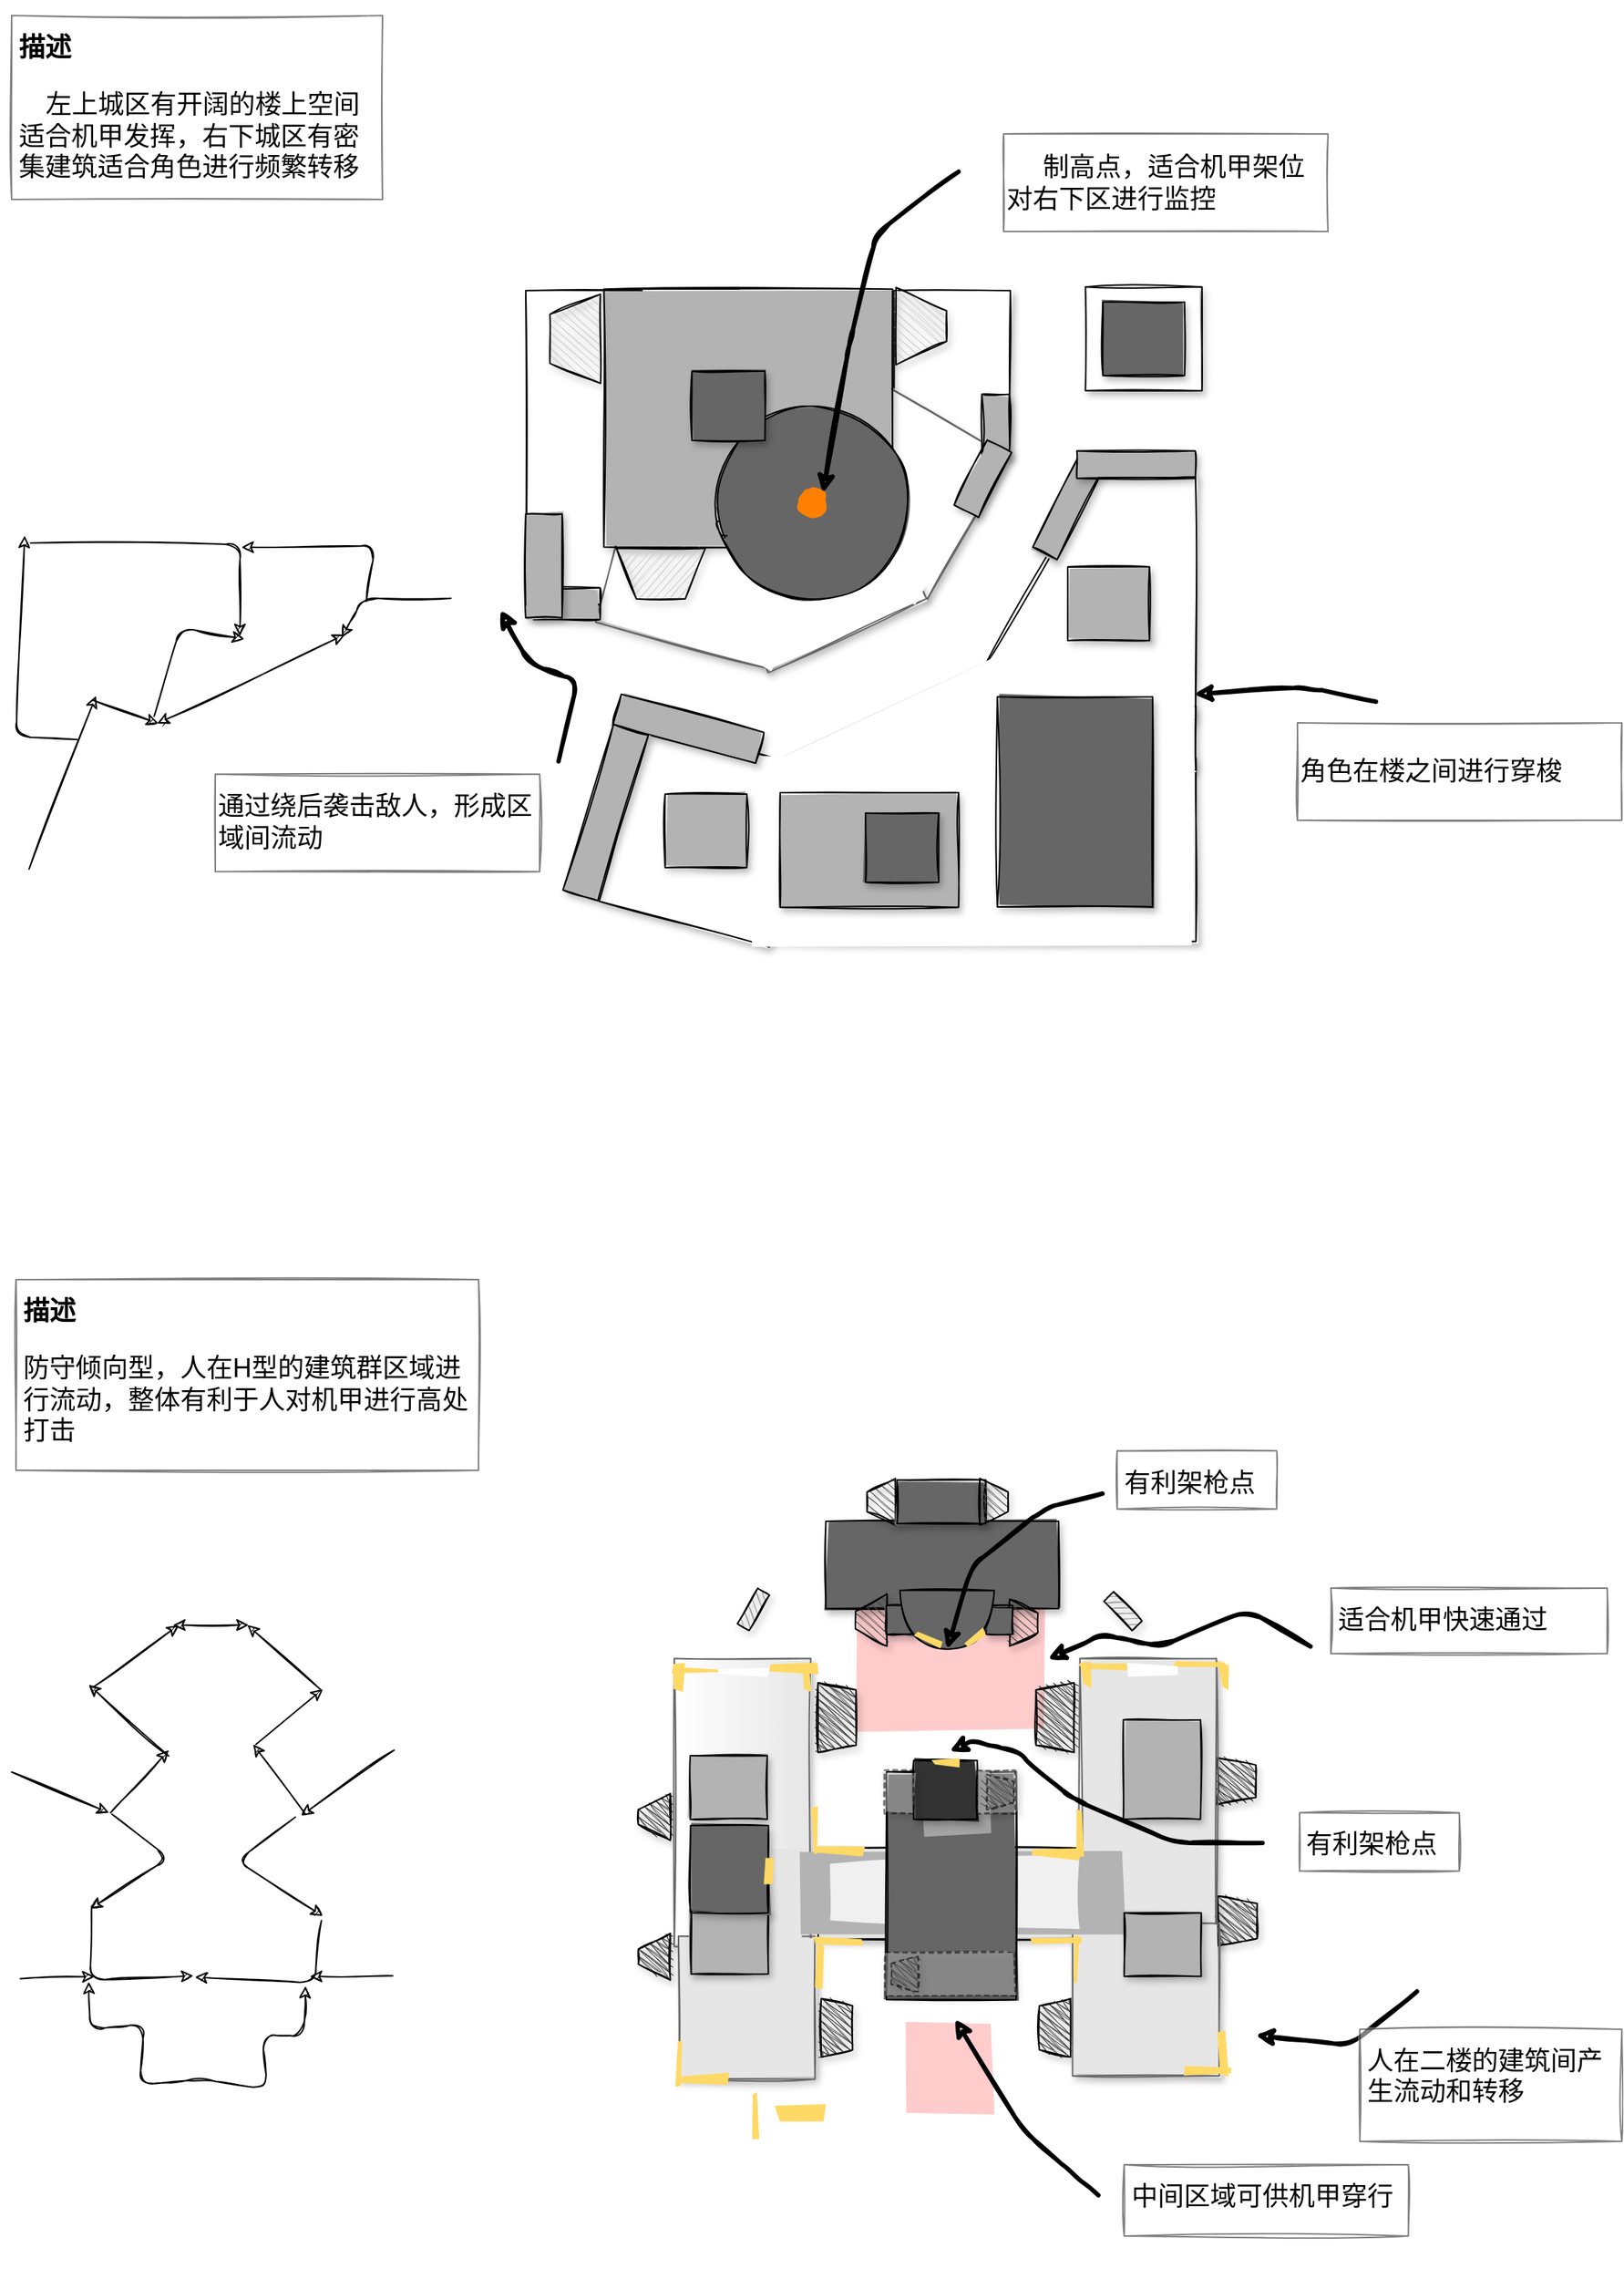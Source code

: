 <mxfile version="13.10.3" type="github">
  <diagram id="YS42bM3Eltd74zi2VStV" name="Page-1">
    <mxGraphModel dx="85" dy="485" grid="1" gridSize="10" guides="1" tooltips="1" connect="1" arrows="1" fold="1" page="1" pageScale="1" pageWidth="850" pageHeight="1100" math="0" shadow="0">
      <root>
        <mxCell id="0" />
        <mxCell id="1" parent="0" />
        <mxCell id="YBGo64Y5beXKpG9SH2Ju-1" value="" style="rounded=0;whiteSpace=wrap;html=1;shadow=1;sketch=1;" parent="1" vertex="1">
          <mxGeometry x="2053.43" y="423.65" width="80" height="216" as="geometry" />
        </mxCell>
        <mxCell id="YBGo64Y5beXKpG9SH2Ju-2" value="" style="rounded=0;whiteSpace=wrap;html=1;shadow=1;sketch=1;" parent="1" vertex="1">
          <mxGeometry x="2306.63" y="423.65" width="80" height="113.75" as="geometry" />
        </mxCell>
        <mxCell id="YBGo64Y5beXKpG9SH2Ju-3" value="" style="rounded=0;whiteSpace=wrap;html=1;shadow=1;sketch=1;rotation=15;strokeColor=#666666;" parent="1" vertex="1">
          <mxGeometry x="2111.48" y="575.97" width="123.86" height="93" as="geometry" />
        </mxCell>
        <mxCell id="YBGo64Y5beXKpG9SH2Ju-4" value="" style="rounded=0;whiteSpace=wrap;html=1;shadow=1;sketch=1;rotation=-60;strokeColor=#666666;" parent="1" vertex="1">
          <mxGeometry x="2254.61" y="505.16" width="112.2" height="108.72" as="geometry" />
        </mxCell>
        <mxCell id="YBGo64Y5beXKpG9SH2Ju-5" value="" style="rounded=0;whiteSpace=wrap;html=1;shadow=1;sketch=1;rotation=-25;strokeColor=#666666;" parent="1" vertex="1">
          <mxGeometry x="2206.07" y="622.57" width="120" height="40" as="geometry" />
        </mxCell>
        <mxCell id="YBGo64Y5beXKpG9SH2Ju-6" value="" style="rounded=0;whiteSpace=wrap;html=1;shadow=0;sketch=1;rotation=-60;strokeColor=none;" parent="1" vertex="1">
          <mxGeometry x="2286.31" y="578.1" width="38.89" height="58.52" as="geometry" />
        </mxCell>
        <mxCell id="YBGo64Y5beXKpG9SH2Ju-7" value="" style="rounded=0;whiteSpace=wrap;html=1;shadow=0;sketch=1;rotation=-60;strokeColor=none;" parent="1" vertex="1">
          <mxGeometry x="2184.63" y="615.88" width="58" height="58.52" as="geometry" />
        </mxCell>
        <mxCell id="YBGo64Y5beXKpG9SH2Ju-8" value="" style="group;rotation=-90;" parent="1" vertex="1" connectable="0">
          <mxGeometry x="2165.57" y="516.65" width="151.62" height="144" as="geometry" />
        </mxCell>
        <mxCell id="YBGo64Y5beXKpG9SH2Ju-9" value="" style="rounded=0;whiteSpace=wrap;html=1;shadow=1;sketch=1;fillStyle=solid;rotation=-90;fillColor=#B3B3B3;" parent="YBGo64Y5beXKpG9SH2Ju-8" vertex="1">
          <mxGeometry x="-47.73" y="-104.65" width="177.14" height="198.48" as="geometry" />
        </mxCell>
        <mxCell id="YBGo64Y5beXKpG9SH2Ju-10" value="" style="ellipse;whiteSpace=wrap;html=1;aspect=fixed;shadow=0;sketch=1;strokeColor=#000000;gradientColor=none;rotation=-90;fillColor=#666666;fillStyle=solid;" parent="YBGo64Y5beXKpG9SH2Ju-8" vertex="1">
          <mxGeometry x="18.7" y="-13.25" width="132.92" height="132.92" as="geometry" />
        </mxCell>
        <mxCell id="YBGo64Y5beXKpG9SH2Ju-11" value="" style="ellipse;whiteSpace=wrap;html=1;aspect=fixed;rounded=0;shadow=0;sketch=1;strokeWidth=1;strokeColor=none;fillColor=#FF8000;fillStyle=solid;" parent="YBGo64Y5beXKpG9SH2Ju-8" vertex="1">
          <mxGeometry x="75.16" y="43.21" width="20" height="20" as="geometry" />
        </mxCell>
        <mxCell id="YBGo64Y5beXKpG9SH2Ju-12" value="" style="rounded=0;whiteSpace=wrap;html=1;shadow=0;glass=0;sketch=1;strokeColor=#000000;fillColor=#ffffff;gradientColor=none;rotation=120;" parent="1" vertex="1">
          <mxGeometry x="2357.9" y="601.98" width="157.75" height="74.39" as="geometry" />
        </mxCell>
        <mxCell id="YBGo64Y5beXKpG9SH2Ju-13" value="" style="rounded=0;whiteSpace=wrap;html=1;shadow=0;glass=0;sketch=1;strokeColor=#000000;fillColor=#ffffff;gradientColor=none;rotation=-205;" parent="1" vertex="1">
          <mxGeometry x="2226.93" y="706.89" width="176.24" height="40.72" as="geometry" />
        </mxCell>
        <mxCell id="YBGo64Y5beXKpG9SH2Ju-14" value="" style="rounded=0;whiteSpace=wrap;html=1;shadow=1;sketch=1;rotation=105;" parent="1" vertex="1">
          <mxGeometry x="2115.69" y="737.46" width="126" height="121" as="geometry" />
        </mxCell>
        <mxCell id="YBGo64Y5beXKpG9SH2Ju-15" value="" style="rounded=0;whiteSpace=wrap;html=1;shadow=1;sketch=1;rotation=90;" parent="1" vertex="1">
          <mxGeometry x="2303.86" y="660.43" width="126" height="294.72" as="geometry" />
        </mxCell>
        <mxCell id="YBGo64Y5beXKpG9SH2Ju-16" value="" style="rounded=0;whiteSpace=wrap;html=1;shadow=1;sketch=1;rotation=90;" parent="1" vertex="1">
          <mxGeometry x="2391.73" y="630.45" width="43.96" height="201" as="geometry" />
        </mxCell>
        <mxCell id="YBGo64Y5beXKpG9SH2Ju-17" value="" style="rounded=0;whiteSpace=wrap;html=1;shadow=1;sketch=1;rotation=90;" parent="1" vertex="1">
          <mxGeometry x="2397.91" y="602.57" width="166.96" height="65" as="geometry" />
        </mxCell>
        <mxCell id="YBGo64Y5beXKpG9SH2Ju-18" value="" style="rounded=0;whiteSpace=wrap;html=1;shadow=1;sketch=1;rotation=90;" parent="1" vertex="1">
          <mxGeometry x="2412.41" y="638.17" width="71.25" height="80.15" as="geometry" />
        </mxCell>
        <mxCell id="YBGo64Y5beXKpG9SH2Ju-19" value="" style="shape=trapezoid;perimeter=trapezoidPerimeter;whiteSpace=wrap;html=1;fixedSize=1;strokeWidth=1;sketch=1;shadow=1;rotation=90;fillStyle=auto;size=15.949;fillColor=#CCCCCC;" parent="1" vertex="1">
          <mxGeometry x="2298.87" y="430.65" width="53.06" height="34.74" as="geometry" />
        </mxCell>
        <mxCell id="YBGo64Y5beXKpG9SH2Ju-20" value="" style="shape=trapezoid;perimeter=trapezoidPerimeter;whiteSpace=wrap;html=1;fixedSize=1;strokeWidth=1;sketch=1;shadow=1;rotation=-180;fillStyle=auto;size=13.797;fillColor=#CCCCCC;" parent="1" vertex="1">
          <mxGeometry x="2115.74" y="600.65" width="61.19" height="34.74" as="geometry" />
        </mxCell>
        <mxCell id="YBGo64Y5beXKpG9SH2Ju-21" value="" style="rounded=0;whiteSpace=wrap;html=1;shadow=1;sketch=1;rotation=90;" parent="1" vertex="1">
          <mxGeometry x="2442.68" y="416.65" width="71.25" height="80.15" as="geometry" />
        </mxCell>
        <mxCell id="YBGo64Y5beXKpG9SH2Ju-22" value="" style="rounded=0;whiteSpace=wrap;html=1;shadow=0;sketch=1;rotation=90;strokeColor=none;" parent="1" vertex="1">
          <mxGeometry x="2295.26" y="658.75" width="129.92" height="298.65" as="geometry" />
        </mxCell>
        <mxCell id="YBGo64Y5beXKpG9SH2Ju-23" value="" style="rounded=0;whiteSpace=wrap;html=1;shadow=0;sketch=1;rotation=-180;strokeColor=none;" parent="1" vertex="1">
          <mxGeometry x="2444.91" y="552.66" width="67.94" height="300.82" as="geometry" />
        </mxCell>
        <mxCell id="YBGo64Y5beXKpG9SH2Ju-24" value="" style="rounded=0;whiteSpace=wrap;html=1;shadow=0;sketch=1;rotation=-115;strokeColor=none;" parent="1" vertex="1">
          <mxGeometry x="2312.17" y="607.91" width="67.94" height="240" as="geometry" />
        </mxCell>
        <mxCell id="YBGo64Y5beXKpG9SH2Ju-25" value="" style="rounded=0;whiteSpace=wrap;html=1;shadow=0;sketch=1;rotation=-145;strokeColor=none;" parent="1" vertex="1">
          <mxGeometry x="2381.97" y="626.32" width="67.68" height="96.83" as="geometry" />
        </mxCell>
        <mxCell id="YBGo64Y5beXKpG9SH2Ju-26" value="" style="rounded=0;whiteSpace=wrap;html=1;shadow=1;sketch=1;rotation=90;fillColor=#666666;fillStyle=solid;" parent="1" vertex="1">
          <mxGeometry x="2453.02" y="428.65" width="50.57" height="56.15" as="geometry" />
        </mxCell>
        <mxCell id="YBGo64Y5beXKpG9SH2Ju-27" value="" style="rounded=0;whiteSpace=wrap;html=1;shadow=1;sketch=1;rotation=90;fillColor=#666666;fillStyle=solid;" parent="1" vertex="1">
          <mxGeometry x="2358.83" y="721.47" width="144.41" height="106.69" as="geometry" />
        </mxCell>
        <mxCell id="YBGo64Y5beXKpG9SH2Ju-28" value="" style="rounded=0;whiteSpace=wrap;html=1;shadow=1;sketch=1;rotation=90;fillStyle=solid;fillColor=#B3B3B3;" parent="1" vertex="1">
          <mxGeometry x="2250.34" y="746.56" width="78.75" height="122.69" as="geometry" />
        </mxCell>
        <mxCell id="YBGo64Y5beXKpG9SH2Ju-29" value="" style="rounded=0;whiteSpace=wrap;html=1;shadow=1;sketch=1;rotation=90;fillStyle=solid;fillColor=#B3B3B3;" parent="1" vertex="1">
          <mxGeometry x="2428.89" y="610.6" width="50.57" height="56.15" as="geometry" />
        </mxCell>
        <mxCell id="YBGo64Y5beXKpG9SH2Ju-30" value="" style="rounded=0;whiteSpace=wrap;html=1;shadow=1;sketch=1;rotation=90;fillStyle=solid;fillColor=#B3B3B3;" parent="1" vertex="1">
          <mxGeometry x="2152.07" y="766.65" width="50.57" height="56.15" as="geometry" />
        </mxCell>
        <mxCell id="YBGo64Y5beXKpG9SH2Ju-31" value="" style="rounded=0;whiteSpace=wrap;html=1;shadow=1;sketch=1;rotation=90;fillColor=#666666;fillStyle=solid;" parent="1" vertex="1">
          <mxGeometry x="2288.43" y="781.2" width="47.59" height="50.25" as="geometry" />
        </mxCell>
        <mxCell id="YBGo64Y5beXKpG9SH2Ju-32" value="&lt;h1&gt;&lt;font style=&quot;font-size: 18px&quot;&gt;描述&lt;/font&gt;&lt;/h1&gt;&lt;p&gt;&amp;nbsp; &amp;nbsp; &lt;font style=&quot;font-size: 18px&quot;&gt;&amp;nbsp;左上城区有开阔的楼上空间适合机甲发挥，右下城区有密集建筑适合角色进行频繁转移&lt;/font&gt;&lt;/p&gt;" style="text;html=1;spacing=5;spacingTop=-20;whiteSpace=wrap;overflow=hidden;rounded=0;shadow=0;sketch=1;opacity=50;fillColor=#ffffff;strokeColor=#000000;" parent="1" vertex="1">
          <mxGeometry x="1700" y="234.61" width="255" height="126.39" as="geometry" />
        </mxCell>
        <mxCell id="YBGo64Y5beXKpG9SH2Ju-33" value="" style="rounded=0;whiteSpace=wrap;html=1;shadow=1;sketch=1;rotation=90;fillColor=#666666;fillStyle=solid;" parent="1" vertex="1">
          <mxGeometry x="2169.04" y="477.63" width="47.59" height="50.25" as="geometry" />
        </mxCell>
        <mxCell id="YBGo64Y5beXKpG9SH2Ju-34" value="" style="rounded=0;whiteSpace=wrap;html=1;shadow=1;sketch=1;rotation=105;fillStyle=solid;fillColor=#B3B3B3;" parent="1" vertex="1">
          <mxGeometry x="2154.4" y="673.82" width="21.82" height="101.48" as="geometry" />
        </mxCell>
        <mxCell id="YBGo64Y5beXKpG9SH2Ju-35" value="" style="rounded=0;whiteSpace=wrap;html=1;shadow=1;sketch=1;rotation=-163;fillStyle=solid;fillColor=#B3B3B3;" parent="1" vertex="1">
          <mxGeometry x="2095.84" y="722.74" width="25.07" height="118.92" as="geometry" />
        </mxCell>
        <mxCell id="YBGo64Y5beXKpG9SH2Ju-36" value="" style="rounded=0;whiteSpace=wrap;html=1;shadow=1;sketch=1;rotation=-153;fillStyle=solid;fillColor=#B3B3B3;" parent="1" vertex="1">
          <mxGeometry x="2416.87" y="538.06" width="18.82" height="69.85" as="geometry" />
        </mxCell>
        <mxCell id="YBGo64Y5beXKpG9SH2Ju-37" value="" style="rounded=0;whiteSpace=wrap;html=1;shadow=1;sketch=1;rotation=-90;fillStyle=solid;fillColor=#B3B3B3;" parent="1" vertex="1">
          <mxGeometry x="2463.64" y="502.48" width="18.82" height="81.4" as="geometry" />
        </mxCell>
        <mxCell id="YBGo64Y5beXKpG9SH2Ju-38" value="" style="rounded=0;whiteSpace=wrap;html=1;shadow=1;sketch=1;rotation=-180;fillStyle=solid;fillColor=#B3B3B3;" parent="1" vertex="1">
          <mxGeometry x="2367.03" y="494.75" width="18.82" height="42.65" as="geometry" />
        </mxCell>
        <mxCell id="YBGo64Y5beXKpG9SH2Ju-39" value="" style="rounded=0;whiteSpace=wrap;html=1;shadow=1;sketch=1;rotation=-153;fillStyle=solid;fillColor=#B3B3B3;" parent="1" vertex="1">
          <mxGeometry x="2358.36" y="527.88" width="18.82" height="50" as="geometry" />
        </mxCell>
        <mxCell id="YBGo64Y5beXKpG9SH2Ju-40" value="" style="rounded=0;whiteSpace=wrap;html=1;shadow=1;sketch=1;rotation=90;fillStyle=solid;fillColor=#B3B3B3;" parent="1" vertex="1">
          <mxGeometry x="2070.8" y="615.77" width="21.82" height="45.81" as="geometry" />
        </mxCell>
        <mxCell id="YBGo64Y5beXKpG9SH2Ju-41" value="" style="rounded=0;whiteSpace=wrap;html=1;shadow=1;sketch=1;rotation=-180;fillStyle=solid;fillColor=#B3B3B3;" parent="1" vertex="1">
          <mxGeometry x="2053.43" y="577.07" width="25.07" height="71.29" as="geometry" />
        </mxCell>
        <mxCell id="YBGo64Y5beXKpG9SH2Ju-42" value="" style="shape=trapezoid;perimeter=trapezoidPerimeter;whiteSpace=wrap;html=1;fixedSize=1;strokeWidth=1;sketch=1;shadow=1;rotation=-90;fillStyle=auto;size=13.797;fillColor=#CCCCCC;" parent="1" vertex="1">
          <mxGeometry x="2056.87" y="439.35" width="61.19" height="34.74" as="geometry" />
        </mxCell>
        <mxCell id="YBGo64Y5beXKpG9SH2Ju-43" value="" style="endArrow=classic;html=1;shadow=0;sketch=1;" parent="1" edge="1">
          <mxGeometry width="50" height="50" relative="1" as="geometry">
            <mxPoint x="1712" y="821.0" as="sourcePoint" />
            <mxPoint x="1758" y="702" as="targetPoint" />
          </mxGeometry>
        </mxCell>
        <mxCell id="YBGo64Y5beXKpG9SH2Ju-44" value="" style="endArrow=classic;html=1;shadow=0;sketch=1;" parent="1" edge="1">
          <mxGeometry width="50" height="50" relative="1" as="geometry">
            <mxPoint x="1756" y="705" as="sourcePoint" />
            <mxPoint x="1801" y="721.0" as="targetPoint" />
          </mxGeometry>
        </mxCell>
        <mxCell id="YBGo64Y5beXKpG9SH2Ju-45" value="" style="endArrow=classic;html=1;shadow=0;sketch=1;" parent="1" edge="1">
          <mxGeometry width="50" height="50" relative="1" as="geometry">
            <mxPoint x="1798" y="716.0" as="sourcePoint" />
            <mxPoint x="1860" y="663.0" as="targetPoint" />
            <Array as="points">
              <mxPoint x="1816" y="655" />
            </Array>
          </mxGeometry>
        </mxCell>
        <mxCell id="YBGo64Y5beXKpG9SH2Ju-46" value="" style="endArrow=classic;html=1;shadow=0;sketch=1;" parent="1" edge="1">
          <mxGeometry width="50" height="50" relative="1" as="geometry">
            <mxPoint x="1745" y="732" as="sourcePoint" />
            <mxPoint x="1709" y="592" as="targetPoint" />
            <Array as="points">
              <mxPoint x="1703" y="730" />
            </Array>
          </mxGeometry>
        </mxCell>
        <mxCell id="YBGo64Y5beXKpG9SH2Ju-47" value="" style="endArrow=classic;html=1;shadow=0;sketch=1;" parent="1" edge="1">
          <mxGeometry width="50" height="50" relative="1" as="geometry">
            <mxPoint x="1713" y="597" as="sourcePoint" />
            <mxPoint x="1857" y="661.0" as="targetPoint" />
            <Array as="points">
              <mxPoint x="1857" y="598" />
            </Array>
          </mxGeometry>
        </mxCell>
        <mxCell id="YBGo64Y5beXKpG9SH2Ju-48" value="" style="endArrow=classic;startArrow=classic;html=1;shadow=0;sketch=1;" parent="1" edge="1">
          <mxGeometry width="50" height="50" relative="1" as="geometry">
            <mxPoint x="1800" y="721.0" as="sourcePoint" />
            <mxPoint x="1929" y="660" as="targetPoint" />
          </mxGeometry>
        </mxCell>
        <mxCell id="YBGo64Y5beXKpG9SH2Ju-49" value="" style="endArrow=classic;html=1;shadow=0;sketch=1;" parent="1" edge="1">
          <mxGeometry width="50" height="50" relative="1" as="geometry">
            <mxPoint x="2002" y="635" as="sourcePoint" />
            <mxPoint x="1927" y="662" as="targetPoint" />
            <Array as="points">
              <mxPoint x="1942" y="635" />
            </Array>
          </mxGeometry>
        </mxCell>
        <mxCell id="YBGo64Y5beXKpG9SH2Ju-50" value="" style="endArrow=classic;html=1;shadow=0;sketch=1;" parent="1" edge="1">
          <mxGeometry width="50" height="50" relative="1" as="geometry">
            <mxPoint x="1944" y="637" as="sourcePoint" />
            <mxPoint x="1858" y="600" as="targetPoint" />
            <Array as="points">
              <mxPoint x="1950" y="599" />
            </Array>
          </mxGeometry>
        </mxCell>
        <mxCell id="YBGo64Y5beXKpG9SH2Ju-51" value="&lt;h1&gt;&lt;font style=&quot;font-size: 18px&quot;&gt;描述&lt;/font&gt;&amp;nbsp;&lt;font style=&quot;font-weight: normal ; font-size: 18px&quot;&gt;&amp;nbsp; &amp;nbsp;&amp;nbsp;&lt;/font&gt;&lt;/h1&gt;&lt;font style=&quot;font-size: 18px&quot;&gt;防守倾向型，人在H型的建筑群区域进行流动，整体有利于人对机甲进行高处打击&lt;/font&gt;" style="text;html=1;spacing=5;spacingTop=-20;whiteSpace=wrap;overflow=hidden;rounded=0;shadow=0;sketch=1;opacity=50;fillColor=#ffffff;strokeColor=#000000;" parent="1" vertex="1">
          <mxGeometry x="1703" y="1103" width="318" height="131" as="geometry" />
        </mxCell>
        <mxCell id="YBGo64Y5beXKpG9SH2Ju-52" value="" style="group" parent="1" vertex="1" connectable="0">
          <mxGeometry x="2040.27" y="1180" width="655" height="608" as="geometry" />
        </mxCell>
        <mxCell id="YBGo64Y5beXKpG9SH2Ju-54" value="" style="group;rotation=-180;" parent="YBGo64Y5beXKpG9SH2Ju-52" vertex="1" connectable="0">
          <mxGeometry x="99.516" y="0.634" width="471.21" height="522.016" as="geometry" />
        </mxCell>
        <mxCell id="YBGo64Y5beXKpG9SH2Ju-55" value="" style="rounded=0;whiteSpace=wrap;html=1;shadow=0;sketch=1;strokeWidth=1;fillColor=#FFFFFF;strokeColor=none;opacity=80;" parent="YBGo64Y5beXKpG9SH2Ju-54" vertex="1">
          <mxGeometry x="181.507" y="245.658" width="54.452" height="184.635" as="geometry" />
        </mxCell>
        <mxCell id="YBGo64Y5beXKpG9SH2Ju-56" value="" style="whiteSpace=wrap;html=1;aspect=fixed;rounded=0;shadow=0;sketch=1;strokeWidth=1;opacity=50;fillStyle=solid;strokeColor=none;fillColor=#FF9999;" parent="YBGo64Y5beXKpG9SH2Ju-54" vertex="1">
          <mxGeometry x="140.107" y="100.141" width="131.566" height="131.566" as="geometry" />
        </mxCell>
        <mxCell id="YBGo64Y5beXKpG9SH2Ju-63" value="" style="whiteSpace=wrap;html=1;aspect=fixed;rounded=0;shadow=0;sketch=1;strokeWidth=1;opacity=50;fillStyle=solid;strokeColor=none;fillColor=#FF9999;" parent="YBGo64Y5beXKpG9SH2Ju-54" vertex="1">
          <mxGeometry x="174.165" y="433.422" width="60.483" height="60.483" as="geometry" />
        </mxCell>
        <mxCell id="YBGo64Y5beXKpG9SH2Ju-64" value="" style="shape=trapezoid;perimeter=trapezoidPerimeter;whiteSpace=wrap;html=1;fixedSize=1;strokeWidth=1;sketch=1;shadow=1;rotation=-90;fillStyle=zigzag;size=4.945;fillColor=#333333;" parent="YBGo64Y5beXKpG9SH2Ju-54" vertex="1">
          <mxGeometry x="257.493" y="425.599" width="40.113" height="21.499" as="geometry" />
        </mxCell>
        <mxCell id="YBGo64Y5beXKpG9SH2Ju-65" value="" style="shape=trapezoid;perimeter=trapezoidPerimeter;whiteSpace=wrap;html=1;fixedSize=1;strokeWidth=1;sketch=1;shadow=1;rotation=90;fillStyle=zigzag;size=4.945;fillColor=#333333;" parent="YBGo64Y5beXKpG9SH2Ju-54" vertex="1">
          <mxGeometry x="103.707" y="210.092" width="47.901" height="26.193" as="geometry" />
        </mxCell>
        <mxCell id="YBGo64Y5beXKpG9SH2Ju-66" value="" style="shape=trapezoid;perimeter=trapezoidPerimeter;whiteSpace=wrap;html=1;fixedSize=1;strokeWidth=1;sketch=1;shadow=1;rotation=-90;fillStyle=zigzag;size=4.945;fillColor=#333333;" parent="YBGo64Y5beXKpG9SH2Ju-54" vertex="1">
          <mxGeometry x="253.599" y="210.092" width="47.901" height="26.193" as="geometry" />
        </mxCell>
        <mxCell id="YBGo64Y5beXKpG9SH2Ju-67" value="" style="shape=trapezoid;perimeter=trapezoidPerimeter;whiteSpace=wrap;html=1;fixedSize=1;strokeWidth=1;sketch=1;shadow=1;rotation=90;fillStyle=zigzag;size=4.945;fillColor=#333333;" parent="YBGo64Y5beXKpG9SH2Ju-54" vertex="1">
          <mxGeometry x="107.568" y="425.599" width="40.163" height="21.499" as="geometry" />
        </mxCell>
        <mxCell id="YBGo64Y5beXKpG9SH2Ju-70" value="" style="endArrow=classic;html=1;sketch=1;strokeWidth=3;" parent="YBGo64Y5beXKpG9SH2Ju-54" edge="1">
          <mxGeometry width="50" height="50" relative="1" as="geometry">
            <mxPoint x="526.384" y="411.366" as="sourcePoint" />
            <mxPoint x="415.384" y="441.366" as="targetPoint" />
            <Array as="points">
              <mxPoint x="480.384" y="448.366" />
            </Array>
          </mxGeometry>
        </mxCell>
        <mxCell id="P_vG4XGJFDCKaaJLP0IA-5" value="" style="rounded=0;whiteSpace=wrap;html=1;sketch=1;fillStyle=solid;shadow=1;strokeWidth=1;fillColor=#666666;" parent="YBGo64Y5beXKpG9SH2Ju-54" vertex="1">
          <mxGeometry x="120" y="88.37" width="160" height="60" as="geometry" />
        </mxCell>
        <mxCell id="P_vG4XGJFDCKaaJLP0IA-6" value="" style="shape=trapezoid;perimeter=trapezoidPerimeter;whiteSpace=wrap;html=1;fixedSize=1;shadow=1;sketch=1;strokeWidth=1;fillColor=#4D4D4D;fillStyle=hachure;rotation=-90;size=9.374;" parent="YBGo64Y5beXKpG9SH2Ju-54" vertex="1">
          <mxGeometry x="141.98" y="65.37" width="32.12" height="19.47" as="geometry" />
        </mxCell>
        <mxCell id="P_vG4XGJFDCKaaJLP0IA-7" value="" style="rounded=0;whiteSpace=wrap;html=1;sketch=1;fillStyle=solid;shadow=1;strokeWidth=1;fillColor=#666666;" parent="YBGo64Y5beXKpG9SH2Ju-54" vertex="1">
          <mxGeometry x="168.98" y="60" width="61.02" height="30" as="geometry" />
        </mxCell>
        <mxCell id="P_vG4XGJFDCKaaJLP0IA-8" value="" style="shape=trapezoid;perimeter=trapezoidPerimeter;whiteSpace=wrap;html=1;fixedSize=1;shadow=1;sketch=1;strokeWidth=1;fillColor=#4D4D4D;fillStyle=hachure;rotation=90;size=9.374;" parent="YBGo64Y5beXKpG9SH2Ju-54" vertex="1">
          <mxGeometry x="219.54" y="65.26" width="32.12" height="19.47" as="geometry" />
        </mxCell>
        <mxCell id="P_vG4XGJFDCKaaJLP0IA-9" value="" style="shape=trapezoid;perimeter=trapezoidPerimeter;whiteSpace=wrap;html=1;fixedSize=1;shadow=1;sketch=1;strokeWidth=1;fillColor=#4D4D4D;fillStyle=hachure;rotation=-90;size=11.874;" parent="YBGo64Y5beXKpG9SH2Ju-54" vertex="1">
          <mxGeometry x="133.3" y="145.41" width="35.89" height="21.63" as="geometry" />
        </mxCell>
        <mxCell id="P_vG4XGJFDCKaaJLP0IA-10" value="" style="shape=trapezoid;perimeter=trapezoidPerimeter;whiteSpace=wrap;html=1;fixedSize=1;shadow=1;sketch=1;strokeWidth=1;fillColor=#4D4D4D;fillStyle=hachure;rotation=90;size=9.374;" parent="YBGo64Y5beXKpG9SH2Ju-54" vertex="1">
          <mxGeometry x="240.0" y="148.37" width="32.12" height="19.47" as="geometry" />
        </mxCell>
        <mxCell id="P_vG4XGJFDCKaaJLP0IA-11" value="" style="rounded=0;whiteSpace=wrap;html=1;sketch=1;fillStyle=solid;shadow=1;strokeWidth=1;fillColor=#666666;" parent="YBGo64Y5beXKpG9SH2Ju-54" vertex="1">
          <mxGeometry x="161.49" y="146.25" width="20.02" height="19.63" as="geometry" />
        </mxCell>
        <mxCell id="P_vG4XGJFDCKaaJLP0IA-12" value="" style="rounded=0;whiteSpace=wrap;html=1;sketch=1;fillStyle=solid;shadow=1;strokeWidth=1;fillColor=#666666;" parent="YBGo64Y5beXKpG9SH2Ju-54" vertex="1">
          <mxGeometry x="230" y="146.25" width="18.51" height="19.63" as="geometry" />
        </mxCell>
        <mxCell id="P_vG4XGJFDCKaaJLP0IA-1" value="" style="shape=or;whiteSpace=wrap;html=1;sketch=1;fillStyle=solid;rotation=90;fillColor=#666666;" parent="YBGo64Y5beXKpG9SH2Ju-54" vertex="1">
          <mxGeometry x="183.21" y="123.64" width="40.37" height="64.86" as="geometry" />
        </mxCell>
        <mxCell id="YBGo64Y5beXKpG9SH2Ju-117" value="" style="rounded=0;whiteSpace=wrap;html=1;shadow=1;glass=0;sketch=1;strokeColor=#000000;fillColor=#999999;gradientColor=none;rotation=-60;direction=west;" parent="YBGo64Y5beXKpG9SH2Ju-54" vertex="1">
          <mxGeometry x="56.23" y="144.19" width="28.02" height="9.41" as="geometry" />
        </mxCell>
        <mxCell id="P_vG4XGJFDCKaaJLP0IA-23" value="" style="shape=trapezoid;perimeter=trapezoidPerimeter;whiteSpace=wrap;html=1;fixedSize=1;strokeWidth=1;sketch=1;shadow=1;rotation=90;fillStyle=zigzag;size=4.945;fillColor=#333333;" parent="YBGo64Y5beXKpG9SH2Ju-54" vertex="1">
          <mxGeometry x="385.99" y="253.38" width="32.14" height="27.1" as="geometry" />
        </mxCell>
        <mxCell id="P_vG4XGJFDCKaaJLP0IA-24" value="" style="shape=trapezoid;perimeter=trapezoidPerimeter;whiteSpace=wrap;html=1;fixedSize=1;strokeWidth=1;sketch=1;shadow=1;rotation=90;fillStyle=zigzag;size=4.945;fillColor=#333333;" parent="YBGo64Y5beXKpG9SH2Ju-54" vertex="1">
          <mxGeometry x="385.99" y="349.37" width="34.01" height="27.1" as="geometry" />
        </mxCell>
        <mxCell id="P_vG4XGJFDCKaaJLP0IA-25" value="" style="shape=trapezoid;perimeter=trapezoidPerimeter;whiteSpace=wrap;html=1;fixedSize=1;strokeWidth=1;sketch=1;shadow=1;rotation=-90;fillStyle=zigzag;size=10.984;fillColor=#333333;" parent="YBGo64Y5beXKpG9SH2Ju-54" vertex="1">
          <mxGeometry x="-14.016" y="280.476" width="32.14" height="22.09" as="geometry" />
        </mxCell>
        <mxCell id="P_vG4XGJFDCKaaJLP0IA-28" value="" style="shape=trapezoid;perimeter=trapezoidPerimeter;whiteSpace=wrap;html=1;fixedSize=1;strokeWidth=1;sketch=1;shadow=1;rotation=-90;fillStyle=zigzag;size=10.984;fillColor=#333333;" parent="YBGo64Y5beXKpG9SH2Ju-54" vertex="1">
          <mxGeometry x="-14.016" y="376.466" width="32.14" height="22.09" as="geometry" />
        </mxCell>
        <mxCell id="drFQ4EJ39ElAO3OHHA1H-1" value="" style="rounded=0;whiteSpace=wrap;html=1;shadow=1;glass=0;sketch=1;strokeColor=#000000;fillColor=#999999;gradientColor=none;rotation=46;direction=west;" vertex="1" parent="YBGo64Y5beXKpG9SH2Ju-54">
          <mxGeometry x="310.21" y="145.41" width="28.02" height="9.41" as="geometry" />
        </mxCell>
        <mxCell id="drFQ4EJ39ElAO3OHHA1H-2" value="" style="rounded=0;whiteSpace=wrap;html=1;shadow=0;sketch=1;rotation=23;fillStyle=solid;strokeColor=none;fillColor=#FFD966;" vertex="1" parent="YBGo64Y5beXKpG9SH2Ju-54">
          <mxGeometry x="181.503" y="167.839" width="17.359" height="4.913" as="geometry" />
        </mxCell>
        <mxCell id="drFQ4EJ39ElAO3OHHA1H-3" value="" style="rounded=0;whiteSpace=wrap;html=1;shadow=0;sketch=1;rotation=-38;fillStyle=solid;strokeColor=none;fillColor=#FFD966;" vertex="1" parent="YBGo64Y5beXKpG9SH2Ju-54">
          <mxGeometry x="212.643" y="165.879" width="17.359" height="4.913" as="geometry" />
        </mxCell>
        <mxCell id="YBGo64Y5beXKpG9SH2Ju-138" value="&lt;font style=&quot;font-size: 18px&quot;&gt;&lt;br&gt;有利架枪点&lt;/font&gt;" style="text;html=1;spacing=5;spacingTop=-20;whiteSpace=wrap;overflow=hidden;rounded=0;shadow=0;sketch=1;opacity=50;fillColor=#ffffff;strokeColor=#000000;" parent="YBGo64Y5beXKpG9SH2Ju-54" vertex="1">
          <mxGeometry x="320.21" y="40" width="109.79" height="40" as="geometry" />
        </mxCell>
        <mxCell id="drFQ4EJ39ElAO3OHHA1H-40" value="" style="rounded=0;whiteSpace=wrap;html=1;shadow=0;sketch=1;rotation=0;fillStyle=solid;strokeColor=none;fillColor=#FFD966;" vertex="1" parent="YBGo64Y5beXKpG9SH2Ju-54">
          <mxGeometry x="86.47" y="490.32" width="33" height="8.68" as="geometry" />
        </mxCell>
        <mxCell id="drFQ4EJ39ElAO3OHHA1H-41" value="" style="rounded=0;whiteSpace=wrap;html=1;shadow=0;sketch=1;rotation=90;fillStyle=solid;strokeColor=none;fillColor=#FFD966;" vertex="1" parent="YBGo64Y5beXKpG9SH2Ju-54">
          <mxGeometry x="56.225" y="493.903" width="31.351" height="4.913" as="geometry" />
        </mxCell>
        <mxCell id="YBGo64Y5beXKpG9SH2Ju-71" value="" style="rounded=0;whiteSpace=wrap;html=1;shadow=1;sketch=1;rotation=90;fillStyle=solid;strokeColor=#666666;gradientColor=#ffffff;fillColor=#E6E6E6;" parent="YBGo64Y5beXKpG9SH2Ju-52" vertex="1">
          <mxGeometry x="63.214" y="235.339" width="198.008" height="93.882" as="geometry" />
        </mxCell>
        <mxCell id="YBGo64Y5beXKpG9SH2Ju-72" value="" style="rounded=0;whiteSpace=wrap;html=1;shadow=1;sketch=1;rotation=-180;fillStyle=solid;fillColor=#E6E6E6;" parent="YBGo64Y5beXKpG9SH2Ju-52" vertex="1">
          <mxGeometry x="214.129" y="313.574" width="180.616" height="62.588" as="geometry" />
        </mxCell>
        <mxCell id="YBGo64Y5beXKpG9SH2Ju-73" value="" style="rounded=0;whiteSpace=wrap;html=1;shadow=1;sketch=1;rotation=90;fillStyle=solid;strokeColor=#666666;fillColor=#E6E6E6;" parent="YBGo64Y5beXKpG9SH2Ju-52" vertex="1">
          <mxGeometry x="342.075" y="235.339" width="198.008" height="93.882" as="geometry" />
        </mxCell>
        <mxCell id="YBGo64Y5beXKpG9SH2Ju-74" value="" style="rounded=0;whiteSpace=wrap;html=1;shadow=1;sketch=1;fillStyle=solid;strokeColor=#666666;fillColor=#E6E6E6;direction=south;" parent="YBGo64Y5beXKpG9SH2Ju-52" vertex="1">
          <mxGeometry x="118.165" y="374.014" width="93.882" height="98.179" as="geometry" />
        </mxCell>
        <mxCell id="YBGo64Y5beXKpG9SH2Ju-75" value="" style="rounded=0;whiteSpace=wrap;html=1;shadow=1;sketch=1;fillStyle=solid;strokeColor=#666666;fillColor=#E6E6E6;" parent="YBGo64Y5beXKpG9SH2Ju-52" vertex="1">
          <mxGeometry x="389.1" y="365.21" width="100.9" height="104.84" as="geometry" />
        </mxCell>
        <mxCell id="YBGo64Y5beXKpG9SH2Ju-76" value="" style="rounded=0;whiteSpace=wrap;html=1;shadow=0;sketch=1;strokeColor=none;rotation=-90;fillStyle=solid;fillColor=#E6E6E6;" parent="YBGo64Y5beXKpG9SH2Ju-52" vertex="1">
          <mxGeometry x="118.904" y="344.477" width="115.505" height="52.418" as="geometry" />
        </mxCell>
        <mxCell id="YBGo64Y5beXKpG9SH2Ju-77" value="" style="rounded=0;whiteSpace=wrap;html=1;shadow=0;sketch=1;strokeColor=none;rotation=0;fillStyle=solid;fillColor=#B3B3B3;" parent="YBGo64Y5beXKpG9SH2Ju-52" vertex="1">
          <mxGeometry x="203.47" y="315.342" width="221.109" height="59.067" as="geometry" />
        </mxCell>
        <mxCell id="YBGo64Y5beXKpG9SH2Ju-86" value="" style="shape=trapezoid;perimeter=trapezoidPerimeter;whiteSpace=wrap;html=1;fixedSize=1;shadow=0;sketch=1;strokeWidth=1;opacity=80;strokeColor=none;rotation=-90;size=5.941;fillStyle=solid;fillColor=#FFFFFF;" parent="YBGo64Y5beXKpG9SH2Ju-52" vertex="1">
          <mxGeometry x="282.838" y="257.918" width="50.773" height="171.57" as="geometry" />
        </mxCell>
        <mxCell id="YBGo64Y5beXKpG9SH2Ju-87" value="" style="rounded=0;whiteSpace=wrap;html=1;shadow=0;sketch=1;fillStyle=solid;strokeWidth=1;fillColor=#666666;" parent="YBGo64Y5beXKpG9SH2Ju-52" vertex="1">
          <mxGeometry x="261.173" y="261.157" width="89.219" height="156.47" as="geometry" />
        </mxCell>
        <mxCell id="YBGo64Y5beXKpG9SH2Ju-88" value="" style="rounded=0;whiteSpace=wrap;html=1;shadow=0;sketch=1;fillStyle=solid;strokeWidth=1;strokeColor=none;fillColor=#B3B3B3;opacity=80;" parent="YBGo64Y5beXKpG9SH2Ju-52" vertex="1">
          <mxGeometry x="285.397" y="261.16" width="48.215" height="42.81" as="geometry" />
        </mxCell>
        <mxCell id="YBGo64Y5beXKpG9SH2Ju-89" value="" style="rounded=0;whiteSpace=wrap;html=1;shadow=1;sketch=1;fillStyle=solid;strokeWidth=1;fillColor=#333333;" parent="YBGo64Y5beXKpG9SH2Ju-52" vertex="1">
          <mxGeometry x="279.9" y="253.244" width="43.661" height="40.463" as="geometry" />
        </mxCell>
        <mxCell id="YBGo64Y5beXKpG9SH2Ju-90" value="" style="rounded=0;whiteSpace=wrap;html=1;shadow=0;sketch=1;rotation=0;fillStyle=solid;strokeColor=none;fillColor=#FFD966;" parent="YBGo64Y5beXKpG9SH2Ju-52" vertex="1">
          <mxGeometry x="179.857" y="187.788" width="33.001" height="4.913" as="geometry" />
        </mxCell>
        <mxCell id="YBGo64Y5beXKpG9SH2Ju-91" value="" style="rounded=0;whiteSpace=wrap;html=1;shadow=0;sketch=1;rotation=90;fillStyle=solid;strokeColor=none;fillColor=#FFD966;" parent="YBGo64Y5beXKpG9SH2Ju-52" vertex="1">
          <mxGeometry x="198.371" y="194.062" width="17.359" height="4.913" as="geometry" />
        </mxCell>
        <mxCell id="YBGo64Y5beXKpG9SH2Ju-92" value="" style="rounded=0;whiteSpace=wrap;html=1;shadow=0;sketch=1;rotation=0;fillStyle=solid;strokeColor=none;fillColor=#FFD966;" parent="YBGo64Y5beXKpG9SH2Ju-52" vertex="1">
          <mxGeometry x="113.855" y="189.149" width="33.001" height="4.913" as="geometry" />
        </mxCell>
        <mxCell id="YBGo64Y5beXKpG9SH2Ju-93" value="" style="rounded=0;whiteSpace=wrap;html=1;shadow=0;sketch=1;rotation=90;fillStyle=solid;strokeColor=none;fillColor=#FFD966;" parent="YBGo64Y5beXKpG9SH2Ju-52" vertex="1">
          <mxGeometry x="109.647" y="194.062" width="17.359" height="4.913" as="geometry" />
        </mxCell>
        <mxCell id="YBGo64Y5beXKpG9SH2Ju-94" value="" style="rounded=0;whiteSpace=wrap;html=1;shadow=0;sketch=1;rotation=0;fillStyle=solid;strokeColor=none;fillColor=#FFD966;" parent="YBGo64Y5beXKpG9SH2Ju-52" vertex="1">
          <mxGeometry x="459.659" y="184.658" width="33.001" height="4.913" as="geometry" />
        </mxCell>
        <mxCell id="YBGo64Y5beXKpG9SH2Ju-95" value="" style="rounded=0;whiteSpace=wrap;html=1;shadow=0;sketch=1;rotation=90;fillStyle=solid;strokeColor=none;fillColor=#FFD966;" parent="YBGo64Y5beXKpG9SH2Ju-52" vertex="1">
          <mxGeometry x="484.031" y="192.701" width="17.359" height="4.913" as="geometry" />
        </mxCell>
        <mxCell id="YBGo64Y5beXKpG9SH2Ju-96" value="" style="rounded=0;whiteSpace=wrap;html=1;shadow=0;sketch=1;rotation=0;fillStyle=solid;strokeColor=none;fillColor=#FFD966;" parent="YBGo64Y5beXKpG9SH2Ju-52" vertex="1">
          <mxGeometry x="393.657" y="186.02" width="33.001" height="4.913" as="geometry" />
        </mxCell>
        <mxCell id="YBGo64Y5beXKpG9SH2Ju-97" value="" style="rounded=0;whiteSpace=wrap;html=1;shadow=0;sketch=1;rotation=90;fillStyle=solid;strokeColor=none;fillColor=#FFD966;" parent="YBGo64Y5beXKpG9SH2Ju-52" vertex="1">
          <mxGeometry x="389.449" y="190.933" width="17.359" height="4.913" as="geometry" />
        </mxCell>
        <mxCell id="YBGo64Y5beXKpG9SH2Ju-98" value="" style="rounded=0;whiteSpace=wrap;html=1;shadow=0;sketch=1;rotation=0;fillStyle=solid;strokeColor=none;fillColor=#FFFFFF;" parent="YBGo64Y5beXKpG9SH2Ju-52" vertex="1">
          <mxGeometry x="146.262" y="189.571" width="33.001" height="4.913" as="geometry" />
        </mxCell>
        <mxCell id="YBGo64Y5beXKpG9SH2Ju-99" value="" style="rounded=0;whiteSpace=wrap;html=1;shadow=0;sketch=1;rotation=0;fillStyle=solid;strokeColor=none;fillColor=#FFFFFF;" parent="YBGo64Y5beXKpG9SH2Ju-52" vertex="1">
          <mxGeometry x="426.658" y="186.833" width="33.001" height="7.651" as="geometry" />
        </mxCell>
        <mxCell id="YBGo64Y5beXKpG9SH2Ju-100" value="" style="rounded=0;whiteSpace=wrap;html=1;shadow=0;sketch=1;rotation=0;fillStyle=solid;strokeColor=none;fillColor=#FFD966;" parent="YBGo64Y5beXKpG9SH2Ju-52" vertex="1">
          <mxGeometry x="210.912" y="374.41" width="33.001" height="4.913" as="geometry" />
        </mxCell>
        <mxCell id="YBGo64Y5beXKpG9SH2Ju-101" value="" style="rounded=0;whiteSpace=wrap;html=1;shadow=0;sketch=1;rotation=90;fillStyle=solid;strokeColor=none;fillColor=#FFD966;" parent="YBGo64Y5beXKpG9SH2Ju-52" vertex="1">
          <mxGeometry x="198.371" y="391.981" width="31.351" height="4.913" as="geometry" />
        </mxCell>
        <mxCell id="YBGo64Y5beXKpG9SH2Ju-102" value="" style="rounded=0;whiteSpace=wrap;html=1;shadow=0;sketch=1;rotation=90;fillStyle=solid;strokeColor=none;fillColor=#FFD966;" parent="YBGo64Y5beXKpG9SH2Ju-52" vertex="1">
          <mxGeometry x="196.358" y="298.6" width="31.351" height="4.913" as="geometry" />
        </mxCell>
        <mxCell id="YBGo64Y5beXKpG9SH2Ju-103" value="" style="rounded=0;whiteSpace=wrap;html=1;shadow=0;sketch=1;rotation=0;fillStyle=solid;strokeColor=none;fillColor=#FFD966;" parent="YBGo64Y5beXKpG9SH2Ju-52" vertex="1">
          <mxGeometry x="212.859" y="313.574" width="33.001" height="4.913" as="geometry" />
        </mxCell>
        <mxCell id="YBGo64Y5beXKpG9SH2Ju-104" value="" style="rounded=0;whiteSpace=wrap;html=1;shadow=0;sketch=1;rotation=0;fillStyle=solid;strokeColor=none;fillColor=#FFD966;" parent="YBGo64Y5beXKpG9SH2Ju-52" vertex="1">
          <mxGeometry x="361.744" y="374.41" width="33.001" height="4.913" as="geometry" />
        </mxCell>
        <mxCell id="YBGo64Y5beXKpG9SH2Ju-105" value="" style="rounded=0;whiteSpace=wrap;html=1;shadow=0;sketch=1;rotation=0;fillStyle=solid;strokeColor=none;fillColor=#FFD966;" parent="YBGo64Y5beXKpG9SH2Ju-52" vertex="1">
          <mxGeometry x="361.744" y="315.342" width="33.001" height="4.913" as="geometry" />
        </mxCell>
        <mxCell id="YBGo64Y5beXKpG9SH2Ju-106" value="" style="rounded=0;whiteSpace=wrap;html=1;shadow=0;sketch=1;rotation=90;fillStyle=solid;strokeColor=none;fillColor=#FFD966;" parent="YBGo64Y5beXKpG9SH2Ju-52" vertex="1">
          <mxGeometry x="378.773" y="300.477" width="31.351" height="4.913" as="geometry" />
        </mxCell>
        <mxCell id="YBGo64Y5beXKpG9SH2Ju-107" value="" style="rounded=0;whiteSpace=wrap;html=1;shadow=0;sketch=1;rotation=90;fillStyle=solid;strokeColor=none;fillColor=#FFD966;" parent="YBGo64Y5beXKpG9SH2Ju-52" vertex="1">
          <mxGeometry x="375.456" y="388.289" width="31.351" height="4.913" as="geometry" />
        </mxCell>
        <mxCell id="YBGo64Y5beXKpG9SH2Ju-108" value="" style="rounded=0;whiteSpace=wrap;html=1;shadow=0;sketch=1;rotation=0;fillStyle=solid;strokeColor=none;fillColor=#FFD966;" parent="YBGo64Y5beXKpG9SH2Ju-52" vertex="1">
          <mxGeometry x="118.904" y="468.479" width="33.001" height="6.259" as="geometry" />
        </mxCell>
        <mxCell id="YBGo64Y5beXKpG9SH2Ju-109" value="" style="rounded=0;whiteSpace=wrap;html=1;shadow=0;sketch=1;rotation=90;fillStyle=solid;strokeColor=none;fillColor=#FFD966;" parent="YBGo64Y5beXKpG9SH2Ju-52" vertex="1">
          <mxGeometry x="102.651" y="457.527" width="31.351" height="4.913" as="geometry" />
        </mxCell>
        <mxCell id="YBGo64Y5beXKpG9SH2Ju-110" value="" style="rounded=0;whiteSpace=wrap;html=1;shadow=0;sketch=1;rotation=90;fillStyle=solid;strokeColor=none;fillColor=#FFD966;" parent="YBGo64Y5beXKpG9SH2Ju-52" vertex="1">
          <mxGeometry x="477.034" y="452.613" width="31.351" height="4.913" as="geometry" />
        </mxCell>
        <mxCell id="YBGo64Y5beXKpG9SH2Ju-111" value="" style="rounded=0;whiteSpace=wrap;html=1;shadow=0;sketch=1;rotation=0;fillStyle=solid;strokeColor=none;fillColor=#FFD966;" parent="YBGo64Y5beXKpG9SH2Ju-52" vertex="1">
          <mxGeometry x="465.319" y="463.785" width="33.001" height="6.259" as="geometry" />
        </mxCell>
        <mxCell id="YBGo64Y5beXKpG9SH2Ju-112" value="" style="endArrow=classic;html=1;sketch=1;strokeWidth=3;entryX=0.5;entryY=1;entryDx=0;entryDy=0;" parent="YBGo64Y5beXKpG9SH2Ju-52" target="YBGo64Y5beXKpG9SH2Ju-55" edge="1">
          <mxGeometry width="50" height="50" relative="1" as="geometry">
            <mxPoint x="406.9" y="552" as="sourcePoint" />
            <mxPoint x="310.9" y="512" as="targetPoint" />
            <Array as="points">
              <mxPoint x="388.9" y="537" />
              <mxPoint x="354.9" y="507" />
            </Array>
          </mxGeometry>
        </mxCell>
        <mxCell id="YBGo64Y5beXKpG9SH2Ju-113" value="&lt;font style=&quot;font-size: 18px&quot;&gt;&lt;br&gt;中间区域可供机甲穿行&lt;/font&gt;" style="text;html=1;spacing=5;spacingTop=-20;whiteSpace=wrap;overflow=hidden;rounded=0;shadow=0;sketch=1;opacity=50;fillColor=#ffffff;strokeColor=#000000;" parent="YBGo64Y5beXKpG9SH2Ju-52" vertex="1">
          <mxGeometry x="424.58" y="531" width="195.42" height="49" as="geometry" />
        </mxCell>
        <mxCell id="P_vG4XGJFDCKaaJLP0IA-16" value="" style="rounded=0;whiteSpace=wrap;html=1;sketch=1;fillStyle=solid;shadow=1;fillColor=#B3B3B3;strokeWidth=1;" parent="YBGo64Y5beXKpG9SH2Ju-52" vertex="1">
          <mxGeometry x="127.01" y="356.33" width="52.99" height="43.67" as="geometry" />
        </mxCell>
        <mxCell id="P_vG4XGJFDCKaaJLP0IA-17" value="" style="rounded=0;whiteSpace=wrap;html=1;sketch=1;fillStyle=solid;shadow=1;fillColor=#B3B3B3;strokeWidth=1;" parent="YBGo64Y5beXKpG9SH2Ju-52" vertex="1">
          <mxGeometry x="126.27" y="250.04" width="52.99" height="43.67" as="geometry" />
        </mxCell>
        <mxCell id="P_vG4XGJFDCKaaJLP0IA-20" value="" style="rounded=0;whiteSpace=wrap;html=1;sketch=1;fillStyle=solid;shadow=1;strokeWidth=1;fillColor=#666666;" parent="YBGo64Y5beXKpG9SH2Ju-52" vertex="1">
          <mxGeometry x="126.5" y="298" width="53.5" height="60" as="geometry" />
        </mxCell>
        <mxCell id="P_vG4XGJFDCKaaJLP0IA-21" value="" style="rounded=0;whiteSpace=wrap;html=1;sketch=1;fillStyle=solid;shadow=1;fillColor=#B3B3B3;strokeWidth=1;" parent="YBGo64Y5beXKpG9SH2Ju-52" vertex="1">
          <mxGeometry x="424.04" y="225.35" width="52.99" height="68.36" as="geometry" />
        </mxCell>
        <mxCell id="P_vG4XGJFDCKaaJLP0IA-22" value="" style="rounded=0;whiteSpace=wrap;html=1;sketch=1;fillStyle=solid;shadow=1;fillColor=#B3B3B3;strokeWidth=1;" parent="YBGo64Y5beXKpG9SH2Ju-52" vertex="1">
          <mxGeometry x="424.58" y="358" width="52.99" height="43.67" as="geometry" />
        </mxCell>
        <mxCell id="drFQ4EJ39ElAO3OHHA1H-4" value="" style="rounded=0;whiteSpace=wrap;html=1;shadow=0;sketch=1;rotation=0;fillStyle=solid;strokeColor=none;fillColor=#FFD966;" vertex="1" parent="YBGo64Y5beXKpG9SH2Ju-52">
          <mxGeometry x="293.049" y="253.003" width="17.359" height="4.913" as="geometry" />
        </mxCell>
        <mxCell id="drFQ4EJ39ElAO3OHHA1H-32" value="&lt;font style=&quot;font-size: 18px&quot;&gt;&lt;br&gt;有利架枪点&lt;/font&gt;" style="text;html=1;spacing=5;spacingTop=-20;whiteSpace=wrap;overflow=hidden;rounded=0;shadow=0;sketch=1;opacity=50;fillColor=#ffffff;strokeColor=#000000;" vertex="1" parent="YBGo64Y5beXKpG9SH2Ju-52">
          <mxGeometry x="545.206" y="289.224" width="109.79" height="40" as="geometry" />
        </mxCell>
        <mxCell id="drFQ4EJ39ElAO3OHHA1H-34" value="" style="rounded=0;whiteSpace=wrap;html=1;shadow=0;sketch=1;rotation=90;fillStyle=solid;strokeColor=none;fillColor=#FFD966;" vertex="1" parent="YBGo64Y5beXKpG9SH2Ju-52">
          <mxGeometry x="171.999" y="325.543" width="17.359" height="4.913" as="geometry" />
        </mxCell>
        <mxCell id="YBGo64Y5beXKpG9SH2Ju-121" value="" style="endArrow=classic;html=1;shadow=0;sketch=1;" parent="1" edge="1">
          <mxGeometry width="50" height="50" relative="1" as="geometry">
            <mxPoint x="1700" y="1441.24" as="sourcePoint" />
            <mxPoint x="1767" y="1469.24" as="targetPoint" />
          </mxGeometry>
        </mxCell>
        <mxCell id="YBGo64Y5beXKpG9SH2Ju-122" value="" style="endArrow=classic;html=1;shadow=0;sketch=1;" parent="1" edge="1">
          <mxGeometry width="50" height="50" relative="1" as="geometry">
            <mxPoint x="1768" y="1469.24" as="sourcePoint" />
            <mxPoint x="1808" y="1426.24" as="targetPoint" />
          </mxGeometry>
        </mxCell>
        <mxCell id="YBGo64Y5beXKpG9SH2Ju-123" value="" style="endArrow=classic;html=1;shadow=0;sketch=1;" parent="1" edge="1">
          <mxGeometry width="50" height="50" relative="1" as="geometry">
            <mxPoint x="1808" y="1430.24" as="sourcePoint" />
            <mxPoint x="1753" y="1381.24" as="targetPoint" />
          </mxGeometry>
        </mxCell>
        <mxCell id="YBGo64Y5beXKpG9SH2Ju-124" value="" style="endArrow=classic;html=1;shadow=0;sketch=1;" parent="1" edge="1">
          <mxGeometry width="50" height="50" relative="1" as="geometry">
            <mxPoint x="1757" y="1382.24" as="sourcePoint" />
            <mxPoint x="1815" y="1340.24" as="targetPoint" />
          </mxGeometry>
        </mxCell>
        <mxCell id="YBGo64Y5beXKpG9SH2Ju-125" value="" style="endArrow=classic;html=1;shadow=0;sketch=1;" parent="1" edge="1">
          <mxGeometry width="50" height="50" relative="1" as="geometry">
            <mxPoint x="1769" y="1470.24" as="sourcePoint" />
            <mxPoint x="1754" y="1535.24" as="targetPoint" />
            <Array as="points">
              <mxPoint x="1808" y="1500.24" />
            </Array>
          </mxGeometry>
        </mxCell>
        <mxCell id="YBGo64Y5beXKpG9SH2Ju-126" value="" style="endArrow=classic;html=1;shadow=0;sketch=1;" parent="1" edge="1">
          <mxGeometry width="50" height="50" relative="1" as="geometry">
            <mxPoint x="1963" y="1426.24" as="sourcePoint" />
            <mxPoint x="1899" y="1471.24" as="targetPoint" />
          </mxGeometry>
        </mxCell>
        <mxCell id="YBGo64Y5beXKpG9SH2Ju-127" value="" style="endArrow=classic;html=1;shadow=0;sketch=1;" parent="1" edge="1">
          <mxGeometry width="50" height="50" relative="1" as="geometry">
            <mxPoint x="1902" y="1470.24" as="sourcePoint" />
            <mxPoint x="1866" y="1422.24" as="targetPoint" />
          </mxGeometry>
        </mxCell>
        <mxCell id="YBGo64Y5beXKpG9SH2Ju-128" value="" style="endArrow=classic;html=1;shadow=0;sketch=1;" parent="1" edge="1">
          <mxGeometry width="50" height="50" relative="1" as="geometry">
            <mxPoint x="1868" y="1422.24" as="sourcePoint" />
            <mxPoint x="1914" y="1384.24" as="targetPoint" />
          </mxGeometry>
        </mxCell>
        <mxCell id="YBGo64Y5beXKpG9SH2Ju-129" value="" style="endArrow=classic;html=1;shadow=0;sketch=1;" parent="1" edge="1">
          <mxGeometry width="50" height="50" relative="1" as="geometry">
            <mxPoint x="1912" y="1384.24" as="sourcePoint" />
            <mxPoint x="1862" y="1340.24" as="targetPoint" />
          </mxGeometry>
        </mxCell>
        <mxCell id="YBGo64Y5beXKpG9SH2Ju-130" value="" style="endArrow=classic;startArrow=classic;html=1;shadow=0;sketch=1;" parent="1" edge="1">
          <mxGeometry width="50" height="50" relative="1" as="geometry">
            <mxPoint x="1811" y="1340.24" as="sourcePoint" />
            <mxPoint x="1863" y="1340.24" as="targetPoint" />
          </mxGeometry>
        </mxCell>
        <mxCell id="YBGo64Y5beXKpG9SH2Ju-131" value="" style="endArrow=classic;html=1;shadow=0;sketch=1;" parent="1" edge="1">
          <mxGeometry width="50" height="50" relative="1" as="geometry">
            <mxPoint x="1895" y="1472.24" as="sourcePoint" />
            <mxPoint x="1914" y="1540.24" as="targetPoint" />
            <Array as="points">
              <mxPoint x="1855" y="1502.24" />
            </Array>
          </mxGeometry>
        </mxCell>
        <mxCell id="YBGo64Y5beXKpG9SH2Ju-132" value="" style="endArrow=classic;html=1;shadow=0;sketch=1;" parent="1" edge="1">
          <mxGeometry width="50" height="50" relative="1" as="geometry">
            <mxPoint x="1755" y="1533.24" as="sourcePoint" />
            <mxPoint x="1825" y="1581.24" as="targetPoint" />
            <Array as="points">
              <mxPoint x="1754" y="1584.24" />
            </Array>
          </mxGeometry>
        </mxCell>
        <mxCell id="YBGo64Y5beXKpG9SH2Ju-133" value="" style="endArrow=classic;html=1;shadow=0;sketch=1;" parent="1" edge="1">
          <mxGeometry width="50" height="50" relative="1" as="geometry">
            <mxPoint x="1913" y="1543.24" as="sourcePoint" />
            <mxPoint x="1826" y="1582.24" as="targetPoint" />
            <Array as="points">
              <mxPoint x="1908" y="1586.24" />
            </Array>
          </mxGeometry>
        </mxCell>
        <mxCell id="YBGo64Y5beXKpG9SH2Ju-134" value="" style="endArrow=classic;html=1;shadow=0;sketch=1;" parent="1" edge="1">
          <mxGeometry width="50" height="50" relative="1" as="geometry">
            <mxPoint x="1706" y="1583.24" as="sourcePoint" />
            <mxPoint x="1757" y="1581.74" as="targetPoint" />
          </mxGeometry>
        </mxCell>
        <mxCell id="YBGo64Y5beXKpG9SH2Ju-135" value="" style="endArrow=classic;html=1;shadow=0;sketch=1;" parent="1" edge="1">
          <mxGeometry width="50" height="50" relative="1" as="geometry">
            <mxPoint x="1962" y="1581.24" as="sourcePoint" />
            <mxPoint x="1905" y="1581.74" as="targetPoint" />
          </mxGeometry>
        </mxCell>
        <mxCell id="YBGo64Y5beXKpG9SH2Ju-136" value="" style="endArrow=classic;startArrow=classic;html=1;shadow=0;sketch=1;" parent="1" edge="1">
          <mxGeometry width="50" height="50" relative="1" as="geometry">
            <mxPoint x="1753" y="1585.24" as="sourcePoint" />
            <mxPoint x="1902" y="1588.24" as="targetPoint" />
            <Array as="points">
              <mxPoint x="1754" y="1618.24" />
              <mxPoint x="1791" y="1614.24" />
              <mxPoint x="1788" y="1656.24" />
              <mxPoint x="1830" y="1652.24" />
              <mxPoint x="1876" y="1659.24" />
              <mxPoint x="1872" y="1622.24" />
              <mxPoint x="1901" y="1622.24" />
            </Array>
          </mxGeometry>
        </mxCell>
        <mxCell id="YBGo64Y5beXKpG9SH2Ju-137" value="" style="endArrow=classic;html=1;sketch=1;strokeWidth=3;entryX=1;entryY=0.5;entryDx=0;entryDy=0;entryPerimeter=0;" parent="1" edge="1" target="P_vG4XGJFDCKaaJLP0IA-1">
          <mxGeometry width="50" height="50" relative="1" as="geometry">
            <mxPoint x="2450" y="1250" as="sourcePoint" />
            <mxPoint x="2350" y="1230" as="targetPoint" />
            <Array as="points">
              <mxPoint x="2410" y="1260" />
              <mxPoint x="2360" y="1300" />
            </Array>
          </mxGeometry>
        </mxCell>
        <mxCell id="YBGo64Y5beXKpG9SH2Ju-139" value="" style="endArrow=classic;html=1;sketch=1;strokeWidth=3;entryX=1.007;entryY=0.631;entryDx=0;entryDy=0;entryPerimeter=0;" parent="1" edge="1" target="YBGo64Y5beXKpG9SH2Ju-56">
          <mxGeometry width="50" height="50" relative="1" as="geometry">
            <mxPoint x="2593" y="1355" as="sourcePoint" />
            <mxPoint x="2469" y="1391" as="targetPoint" />
            <Array as="points">
              <mxPoint x="2550" y="1330" />
              <mxPoint x="2490" y="1355" />
              <mxPoint x="2450" y="1347" />
            </Array>
          </mxGeometry>
        </mxCell>
        <mxCell id="YBGo64Y5beXKpG9SH2Ju-140" value="&lt;font style=&quot;font-size: 18px&quot;&gt;&lt;br&gt;适合机甲快速通过&lt;/font&gt;" style="text;html=1;spacing=5;spacingTop=-20;whiteSpace=wrap;overflow=hidden;rounded=0;shadow=0;sketch=1;opacity=50;fillColor=#ffffff;strokeColor=#000000;" parent="1" vertex="1">
          <mxGeometry x="2607" y="1314.91" width="189.96" height="45" as="geometry" />
        </mxCell>
        <mxCell id="YBGo64Y5beXKpG9SH2Ju-141" value="&lt;font style=&quot;font-size: 18px&quot;&gt;&lt;br&gt;人在二楼的建筑间产生流动和转移&lt;/font&gt;" style="text;html=1;spacing=5;spacingTop=-20;whiteSpace=wrap;overflow=hidden;rounded=0;shadow=0;sketch=1;opacity=50;fillColor=#ffffff;strokeColor=#000000;" parent="1" vertex="1">
          <mxGeometry x="2626.87" y="1618" width="180.13" height="77" as="geometry" />
        </mxCell>
        <mxCell id="YBGo64Y5beXKpG9SH2Ju-142" value="" style="endArrow=classic;html=1;strokeWidth=3;entryX=1;entryY=0;entryDx=0;entryDy=0;sketch=1;" parent="1" target="YBGo64Y5beXKpG9SH2Ju-11" edge="1">
          <mxGeometry width="50" height="50" relative="1" as="geometry">
            <mxPoint x="2351" y="342" as="sourcePoint" />
            <mxPoint x="2399" y="340" as="targetPoint" />
            <Array as="points">
              <mxPoint x="2295" y="384" />
              <mxPoint x="2276" y="460" />
            </Array>
          </mxGeometry>
        </mxCell>
        <mxCell id="YBGo64Y5beXKpG9SH2Ju-143" value="&lt;font style=&quot;font-size: 18px&quot;&gt;&amp;nbsp; &amp;nbsp; &amp;nbsp;制高点，适合机甲架位对右下区进行监控&lt;/font&gt;" style="text;html=1;align=left;verticalAlign=middle;whiteSpace=wrap;rounded=0;sketch=1;fillColor=#ffffff;strokeColor=#000000;opacity=50;" parent="1" vertex="1">
          <mxGeometry x="2382" y="316" width="223" height="67" as="geometry" />
        </mxCell>
        <mxCell id="YBGo64Y5beXKpG9SH2Ju-144" value="" style="endArrow=classic;html=1;strokeWidth=3;sketch=1;" parent="1" target="YBGo64Y5beXKpG9SH2Ju-23" edge="1">
          <mxGeometry width="50" height="50" relative="1" as="geometry">
            <mxPoint x="2638" y="706.0" as="sourcePoint" />
            <mxPoint x="2258.801" y="563.789" as="targetPoint" />
            <Array as="points">
              <mxPoint x="2591" y="696" />
            </Array>
          </mxGeometry>
        </mxCell>
        <mxCell id="YBGo64Y5beXKpG9SH2Ju-145" value="&lt;font style=&quot;font-size: 18px&quot;&gt;角色在楼之间进行穿梭&lt;br&gt;&lt;/font&gt;" style="text;html=1;align=left;verticalAlign=middle;whiteSpace=wrap;rounded=0;sketch=1;fillColor=#ffffff;strokeColor=#000000;opacity=50;" parent="1" vertex="1">
          <mxGeometry x="2584" y="720.5" width="223" height="67" as="geometry" />
        </mxCell>
        <mxCell id="YBGo64Y5beXKpG9SH2Ju-146" value="" style="endArrow=classic;html=1;strokeWidth=3;sketch=1;" parent="1" edge="1">
          <mxGeometry width="50" height="50" relative="1" as="geometry">
            <mxPoint x="2076" y="747" as="sourcePoint" />
            <mxPoint x="2036" y="643.0" as="targetPoint" />
            <Array as="points">
              <mxPoint x="2089" y="692" />
              <mxPoint x="2056" y="680" />
            </Array>
          </mxGeometry>
        </mxCell>
        <mxCell id="YBGo64Y5beXKpG9SH2Ju-147" value="&lt;font style=&quot;font-size: 18px&quot;&gt;通过绕后袭击敌人，形成区域间流动&lt;br&gt;&lt;/font&gt;" style="text;html=1;align=left;verticalAlign=middle;whiteSpace=wrap;rounded=0;sketch=1;fillColor=#ffffff;strokeColor=#000000;opacity=50;" parent="1" vertex="1">
          <mxGeometry x="1840" y="755.8" width="223" height="67" as="geometry" />
        </mxCell>
        <mxCell id="drFQ4EJ39ElAO3OHHA1H-33" value="" style="endArrow=classic;html=1;sketch=1;strokeWidth=3;entryX=0.431;entryY=0.004;entryDx=0;entryDy=0;entryPerimeter=0;" edge="1" parent="1" target="YBGo64Y5beXKpG9SH2Ju-55">
          <mxGeometry width="50" height="50" relative="1" as="geometry">
            <mxPoint x="2560" y="1490" as="sourcePoint" />
            <mxPoint x="2422.38" y="1373.793" as="targetPoint" />
            <Array as="points">
              <mxPoint x="2500" y="1490" />
              <mxPoint x="2430" y="1460" />
              <mxPoint x="2390" y="1427" />
              <mxPoint x="2360" y="1420" />
            </Array>
          </mxGeometry>
        </mxCell>
        <mxCell id="drFQ4EJ39ElAO3OHHA1H-35" value="" style="rounded=0;whiteSpace=wrap;html=1;sketch=1;fillStyle=solid;shadow=1;fillColor=#B3B3B3;strokeWidth=1;dashed=1;opacity=50;" vertex="1" parent="1">
          <mxGeometry x="2300" y="1440" width="20" height="30" as="geometry" />
        </mxCell>
        <mxCell id="drFQ4EJ39ElAO3OHHA1H-36" value="" style="rounded=0;whiteSpace=wrap;html=1;sketch=1;fillStyle=solid;shadow=1;fillColor=#B3B3B3;strokeWidth=1;dashed=1;opacity=50;" vertex="1" parent="1">
          <mxGeometry x="2363.97" y="1440" width="26.03" height="30" as="geometry" />
        </mxCell>
        <mxCell id="drFQ4EJ39ElAO3OHHA1H-37" value="" style="shape=trapezoid;perimeter=trapezoidPerimeter;whiteSpace=wrap;html=1;fixedSize=1;strokeWidth=1;sketch=1;shadow=1;rotation=90;fillStyle=zigzag;size=4.945;fillColor=#333333;dashed=1;opacity=60;" vertex="1" parent="1">
          <mxGeometry x="2367.5" y="1445.73" width="24.23" height="18.55" as="geometry" />
        </mxCell>
        <mxCell id="drFQ4EJ39ElAO3OHHA1H-38" value="" style="rounded=0;whiteSpace=wrap;html=1;sketch=1;fillStyle=solid;shadow=1;fillColor=#B3B3B3;strokeWidth=1;dashed=1;opacity=50;" vertex="1" parent="1">
          <mxGeometry x="2300.71" y="1565" width="89.29" height="30" as="geometry" />
        </mxCell>
        <mxCell id="drFQ4EJ39ElAO3OHHA1H-39" value="" style="shape=trapezoid;perimeter=trapezoidPerimeter;whiteSpace=wrap;html=1;fixedSize=1;strokeWidth=1;sketch=1;shadow=1;rotation=-90;fillStyle=zigzag;size=4.945;fillColor=#333333;dashed=1;opacity=60;" vertex="1" parent="1">
          <mxGeometry x="2301.84" y="1570.73" width="24.23" height="18.55" as="geometry" />
        </mxCell>
      </root>
    </mxGraphModel>
  </diagram>
</mxfile>
